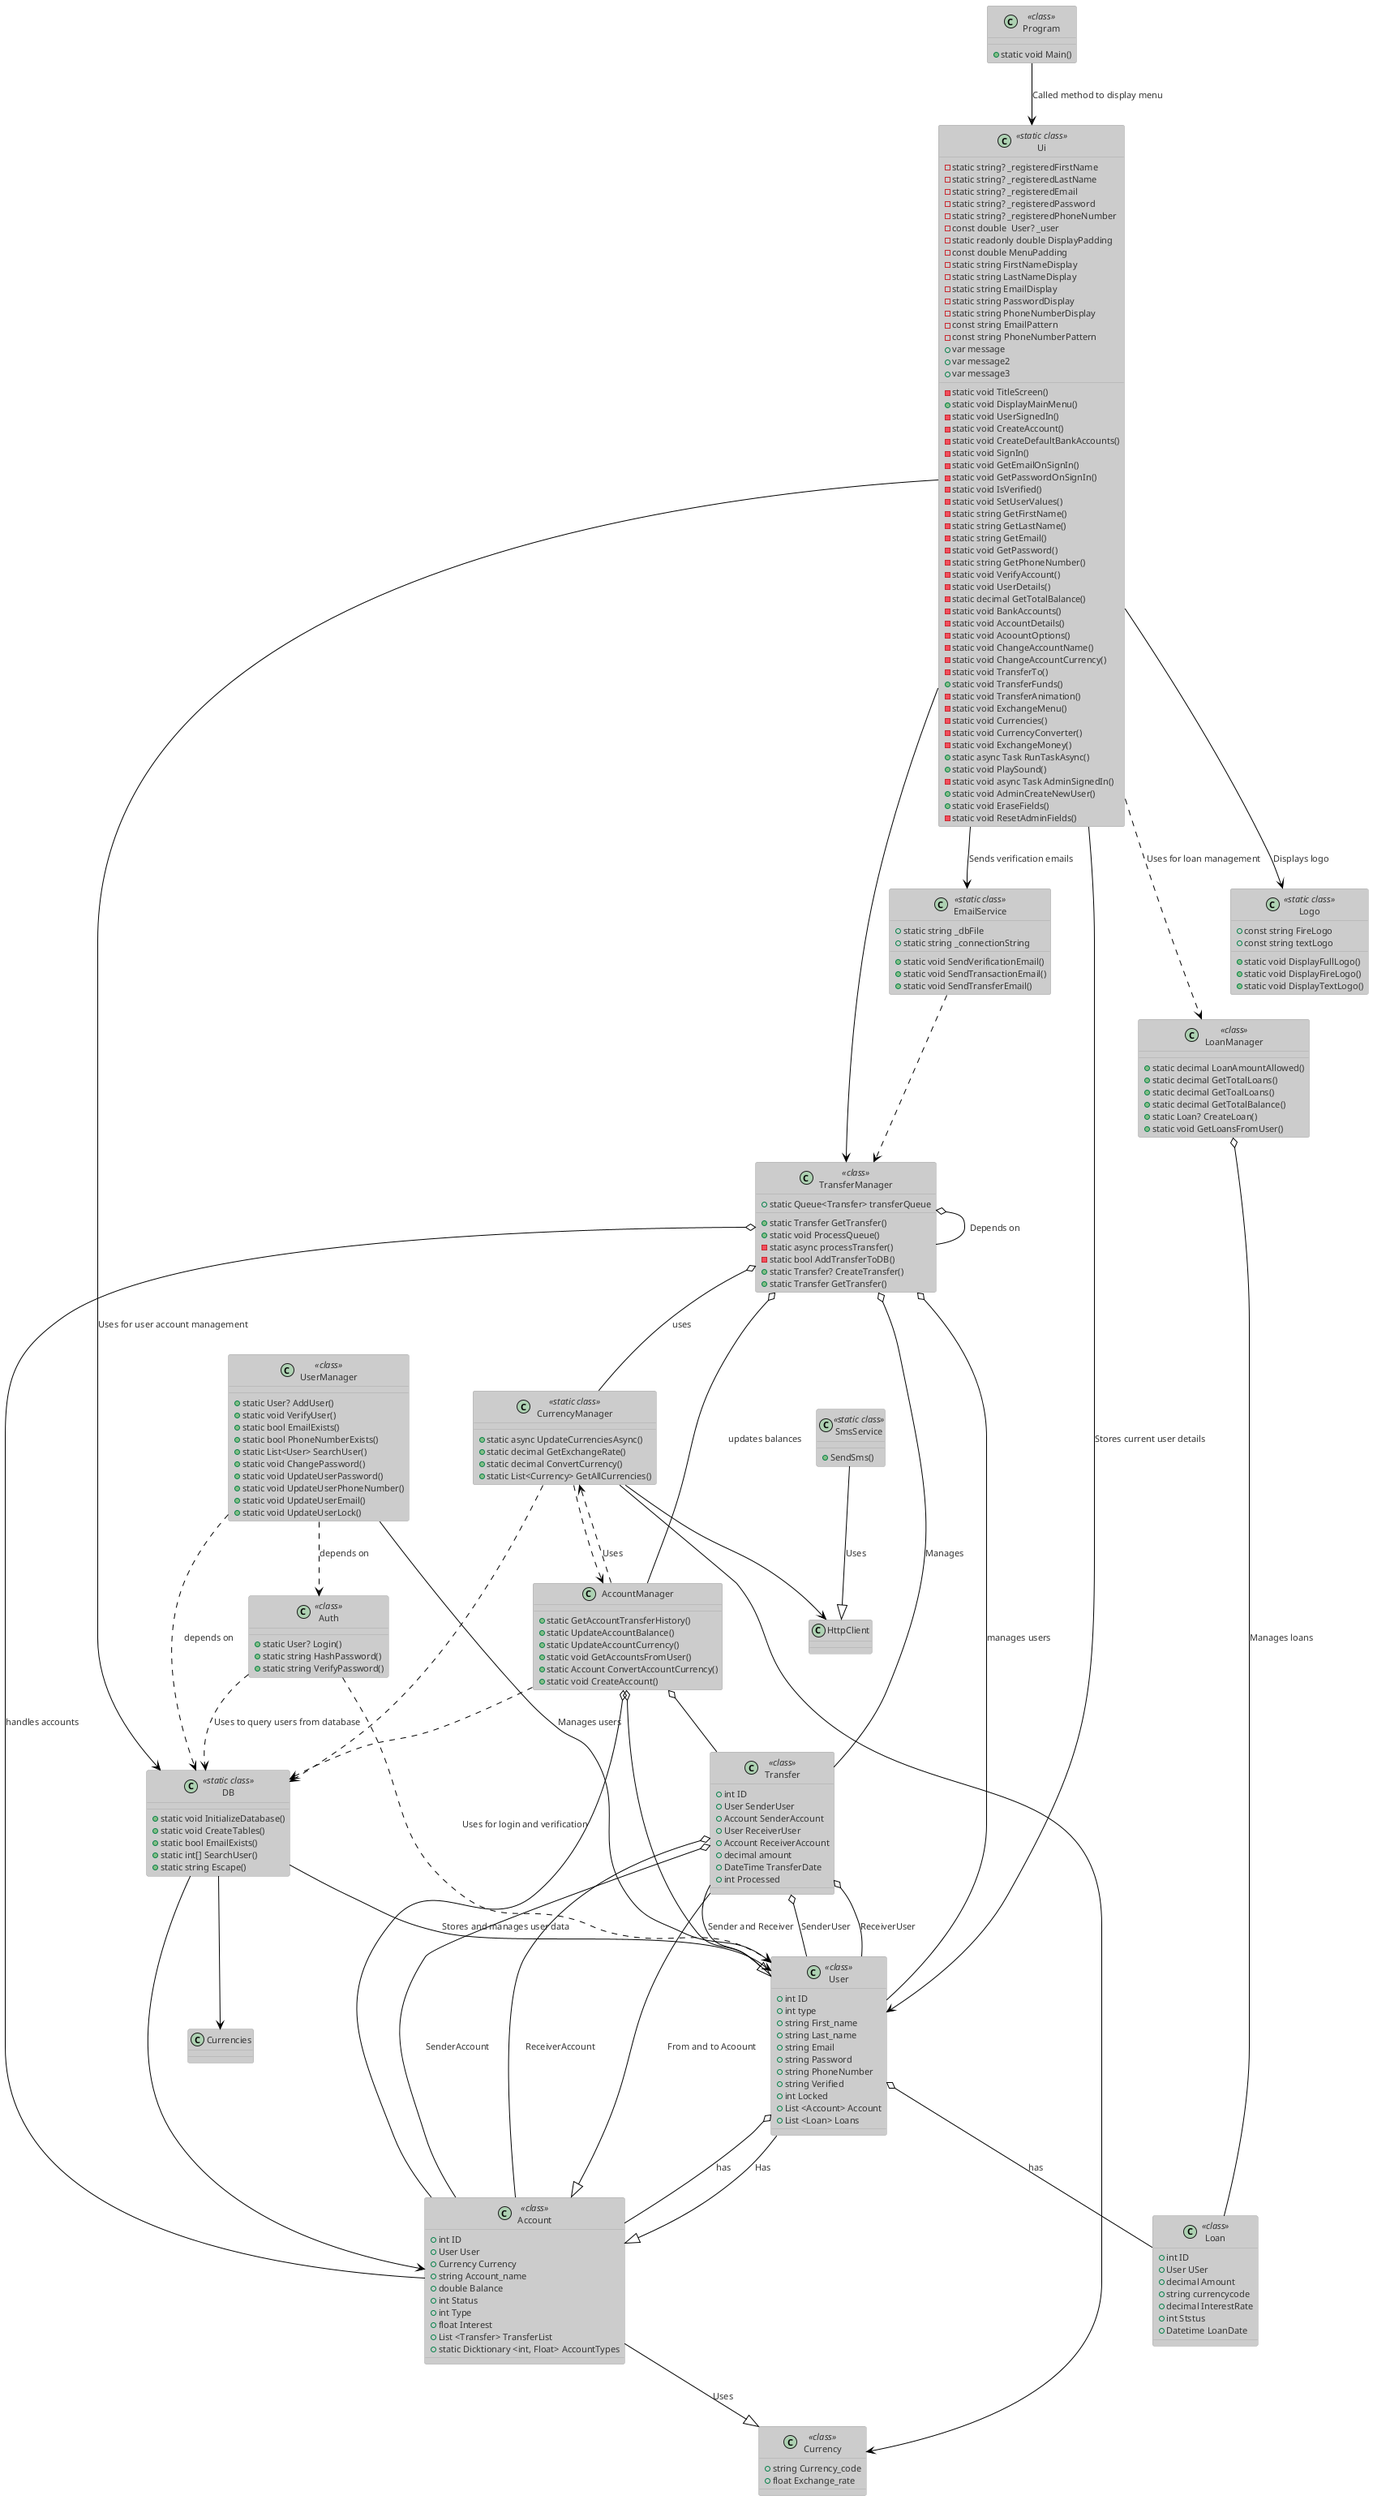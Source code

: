 @startuml SalamanderUML
!theme reddress-lightred

 class Account <<class>> {
        + int ID
        + User User
        + Currency Currency
        + string Account_name
        + double Balance
        + int Status 
        + int Type
        + float Interest
        + List <Transfer> TransferList
        + static Dicktionary <int, Float> AccountTypes 
}


    class AccountManager {
        + static GetAccountTransferHistory()
        + static UpdateAccountBalance()
        + static UpdateAccountCurrency()
        + static void GetAccountsFromUser()
        + static Account ConvertAccountCurrency()
        + static void CreateAccount()
}

    class Auth <<class>> {
        + static User? Login()
        + static string HashPassword()
        + static string VerifyPassword()
}


class Currency <<class>> {
        + string Currency_code
        + float Exchange_rate
}

class CurrencyManager <<static class>> {
        + static async UpdateCurrenciesAsync()
        + static decimal GetExchangeRate()
        + static decimal ConvertCurrency()
        + static List<Currency> GetAllCurrencies()
}


class DB <<static class>> {
    + static void InitializeDatabase()
    + static void CreateTables()
    + static bool EmailExists()
    + static int[] SearchUser()
    + static string Escape()   
}

class EmailService <<static class>> {
    + static string _dbFile
    + static string _connectionString
    + static void SendVerificationEmail()
    + static void SendTransactionEmail()
    + static void SendTransferEmail()
    
}

class Loan <<class>>{
    + int ID 
    + User USer
    + decimal Amount
    + string currencycode
    +decimal InterestRate
    + int Ststus
    + Datetime LoanDate
}

class LoanManager <<class>> {
    + static decimal LoanAmountAllowed()
    + static decimal GetTotalLoans()
    + static decimal GetToalLoans() 
    + static decimal GetTotalBalance()
    + static Loan? CreateLoan()
    + static void GetLoansFromUser()
}


class Logo <<static class>> {
    + const string FireLogo
    + const string textLogo
    + static void DisplayFullLogo()
    + static void DisplayFireLogo()
    + static void DisplayTextLogo()
} 

class Program <<class>> {
        + static void Main()
}

class SmsService <<static class>> {
            + SendSms()
}

class Transfer <<class>> {
        + int ID
        + User SenderUser
        + Account SenderAccount
        + User ReceiverUser
        + Account ReceiverAccount
        + decimal amount
        + DateTime TransferDate
        + int Processed
}

class TransferManager <<class>> {
    + static Queue<Transfer> transferQueue
    + static Transfer GetTransfer()
    + static void ProcessQueue()
    - static async processTransfer()
    - static bool AddTransferToDB()
    + static Transfer? CreateTransfer()
    + static Transfer GetTransfer()

}

class Ui <<static class>> {
        - static string? _registeredFirstName
        - static string? _registeredLastName
        - static string? _registeredEmail
        - static string? _registeredPassword
        - static string? _registeredPhoneNumber
        - const double  User? _user
        - static readonly double DisplayPadding
        - const double MenuPadding
        - static string FirstNameDisplay
        - static string LastNameDisplay
        - static string EmailDisplay
        - static string PasswordDisplay
        - static string PhoneNumberDisplay
        - const string EmailPattern
        - const string PhoneNumberPattern
        - static void TitleScreen()
        + static void DisplayMainMenu()
        - static void UserSignedIn()
        - static void CreateAccount() 
        - static void CreateDefaultBankAccounts()
        - static void SignIn()
        - static void GetEmailOnSignIn()
        - static void GetPasswordOnSignIn()
        - static void IsVerified()
        - static void SetUserValues()
        - static string GetFirstName() 
        - static string GetLastName()
        - static string GetEmail()
        - static void GetPassword()
        - static string GetPhoneNumber()
        - static void VerifyAccount()
        - static void UserDetails()
        - static decimal GetTotalBalance()
        - static void BankAccounts()
        - static void AccountDetails() 
        - static void AcoountOptions()
        - static void ChangeAccountName()
        - static void ChangeAccountCurrency()
        - static void TransferTo()
        + static void TransferFunds() 
        - static void TransferAnimation()
        - static void ExchangeMenu()
        - static void Currencies()
        - static void CurrencyConverter()
        - static void ExchangeMoney()
        + var message
        + var message2
        + var message3
        + static async Task RunTaskAsync()
        + static void PlaySound() 
        - static void async Task AdminSignedIn()
        + static void AdminCreateNewUser()
        + static void EraseFields()
        - static void ResetAdminFields()
}


 class User <<class>> {
        + int ID
        + int type
        + string First_name
        + string Last_name
        + string Email
        + string Password
        + string PhoneNumber
        + string Verified
        + int Locked
        + List <Account> Account
        + List <Loan> Loans
}

Class UserManager <<class>> {
    + static User? AddUser() 
    + static void VerifyUser()
    + static bool EmailExists()
    + static bool PhoneNumberExists()
    + static List<User> SearchUser()
    + static void ChangePassword()
    + static void UpdateUserPassword()
    + static void UpdateUserPhoneNumber()
    + static void UpdateUserEmail()
    + static void UpdateUserLock()
}


' Relationships between classes
'-------------------------------
AccountManager o-- Account 
AccountManager o-- User 
AccountManager o-- Transfer 
AccountManager ..> CurrencyManager : Uses
AccountManager ..> DB 
'-------
Auth ..> User : "Uses for login and verification"
Auth ..> DB : "Uses to query users from database"
'-------
CurrencyManager ..> DB 
CurrencyManager ..> AccountManager 
CurrencyManager --> Currency 
CurrencyManager --> HttpClient
'-------
User --|> Account : Has
Account --|> Currency : Uses
Transfer --|> User : Sender and Receiver
Transfer --|> Account : From and to Acoount
'-------
EmailService ..> TransferManager 
'-------
SmsService --|> HttpClient : Uses
'-------
 Transfer o-- User : SenderUser
 Transfer o-- User : ReceiverUser
 Transfer o-- Account : SenderAccount
 Transfer o-- Account : ReceiverAccount
'-------
TransferManager o-- Transfer : Manages
TransferManager o-- Account : handles accounts 
TransferManager o-- User : manages users 
TransferManager o-- CurrencyManager : uses 
TransferManager o-- AccountManager : updates balances 
TransferManager o-- TransferManager : Depends on 
'-------
Ui --> DB : Uses for user account management
Ui --> Logo : Displays logo
Ui --> User : Stores current user details
Ui --> EmailService : Sends verification emails
Ui --> TransferManager 
'-------
DB --> Account 
DB --> Currencies
DB --> User : Stores and manages user data
'-------
User o-- Account : has 
User o-- Loan : has
'-------
UserManager --> User : Manages users
UserManager ..> DB : depends on
UserManager ..> Auth : depends on
'-------
Program --> Ui : Called method to display menu
'-------
LoanManager o-- Loan : Manages loans
'-------
Ui ..> LoanManager : Uses for loan management

@enduml